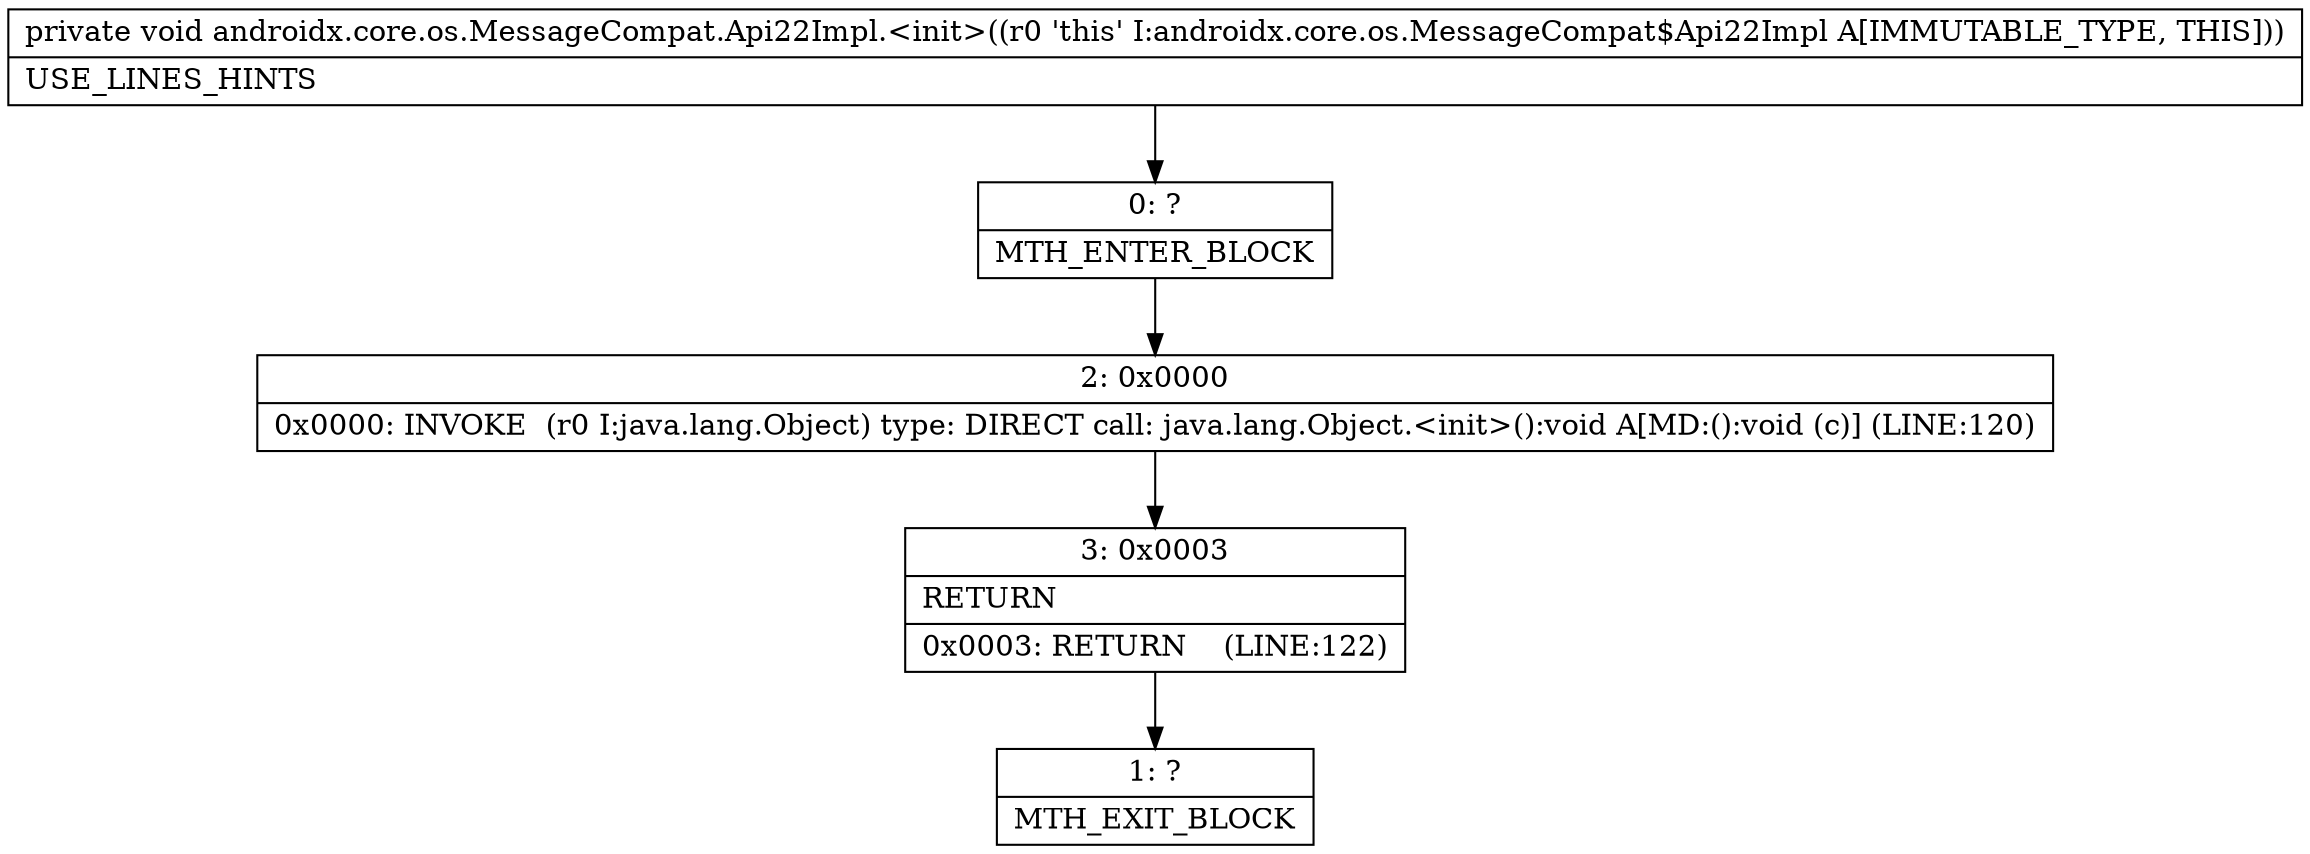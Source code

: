 digraph "CFG forandroidx.core.os.MessageCompat.Api22Impl.\<init\>()V" {
Node_0 [shape=record,label="{0\:\ ?|MTH_ENTER_BLOCK\l}"];
Node_2 [shape=record,label="{2\:\ 0x0000|0x0000: INVOKE  (r0 I:java.lang.Object) type: DIRECT call: java.lang.Object.\<init\>():void A[MD:():void (c)] (LINE:120)\l}"];
Node_3 [shape=record,label="{3\:\ 0x0003|RETURN\l|0x0003: RETURN    (LINE:122)\l}"];
Node_1 [shape=record,label="{1\:\ ?|MTH_EXIT_BLOCK\l}"];
MethodNode[shape=record,label="{private void androidx.core.os.MessageCompat.Api22Impl.\<init\>((r0 'this' I:androidx.core.os.MessageCompat$Api22Impl A[IMMUTABLE_TYPE, THIS]))  | USE_LINES_HINTS\l}"];
MethodNode -> Node_0;Node_0 -> Node_2;
Node_2 -> Node_3;
Node_3 -> Node_1;
}

